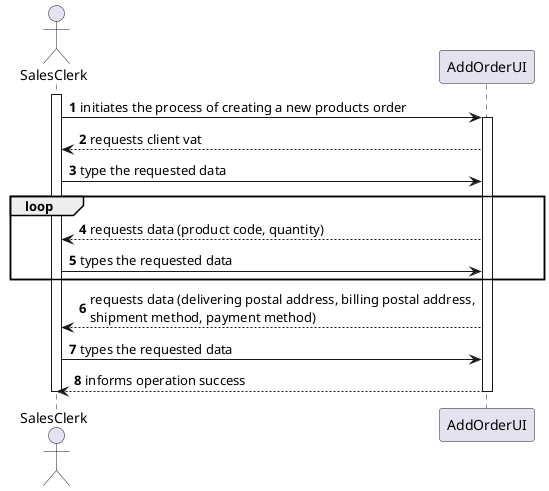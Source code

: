 @startuml
autonumber
actor "SalesClerk" as SC
participant "AddOrderUI" as UI

activate SC
SC -> UI : initiates the process of creating a new products order
activate UI
UI --> SC : requests client vat
SC -> UI : type the requested data
loop
UI --> SC : requests data (product code, quantity)
SC -> UI : types the requested data
end loop
UI --> SC : requests data (delivering postal address, billing postal address,\nshipment method, payment method)
SC -> UI : types the requested data
UI --> SC : informs operation success
deactivate UI

deactivate SC
@enduml